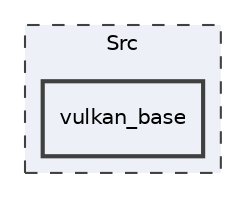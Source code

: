digraph "C:/Users/jonas/Desktop/GraphicsEngineVulkan/Src/vulkan_base"
{
 // INTERACTIVE_SVG=YES
 // LATEX_PDF_SIZE
  bgcolor="transparent";
  edge [fontname="Helvetica",fontsize="10",labelfontname="Helvetica",labelfontsize="10"];
  node [fontname="Helvetica",fontsize="10",shape=record];
  compound=true
  subgraph clusterdir_413f4e031a85da0d68269c6fd2f76e1c {
    graph [ bgcolor="#edf0f7", pencolor="grey25", style="filled,dashed,", label="Src", fontname="Helvetica", fontsize="10", URL="dir_413f4e031a85da0d68269c6fd2f76e1c.html"]
  dir_cdd0af5f657023b33f56846bf3f89928 [shape=box, label="vulkan_base", style="filled,bold,", fillcolor="#edf0f7", color="grey25", URL="dir_cdd0af5f657023b33f56846bf3f89928.html"];
  }
}
